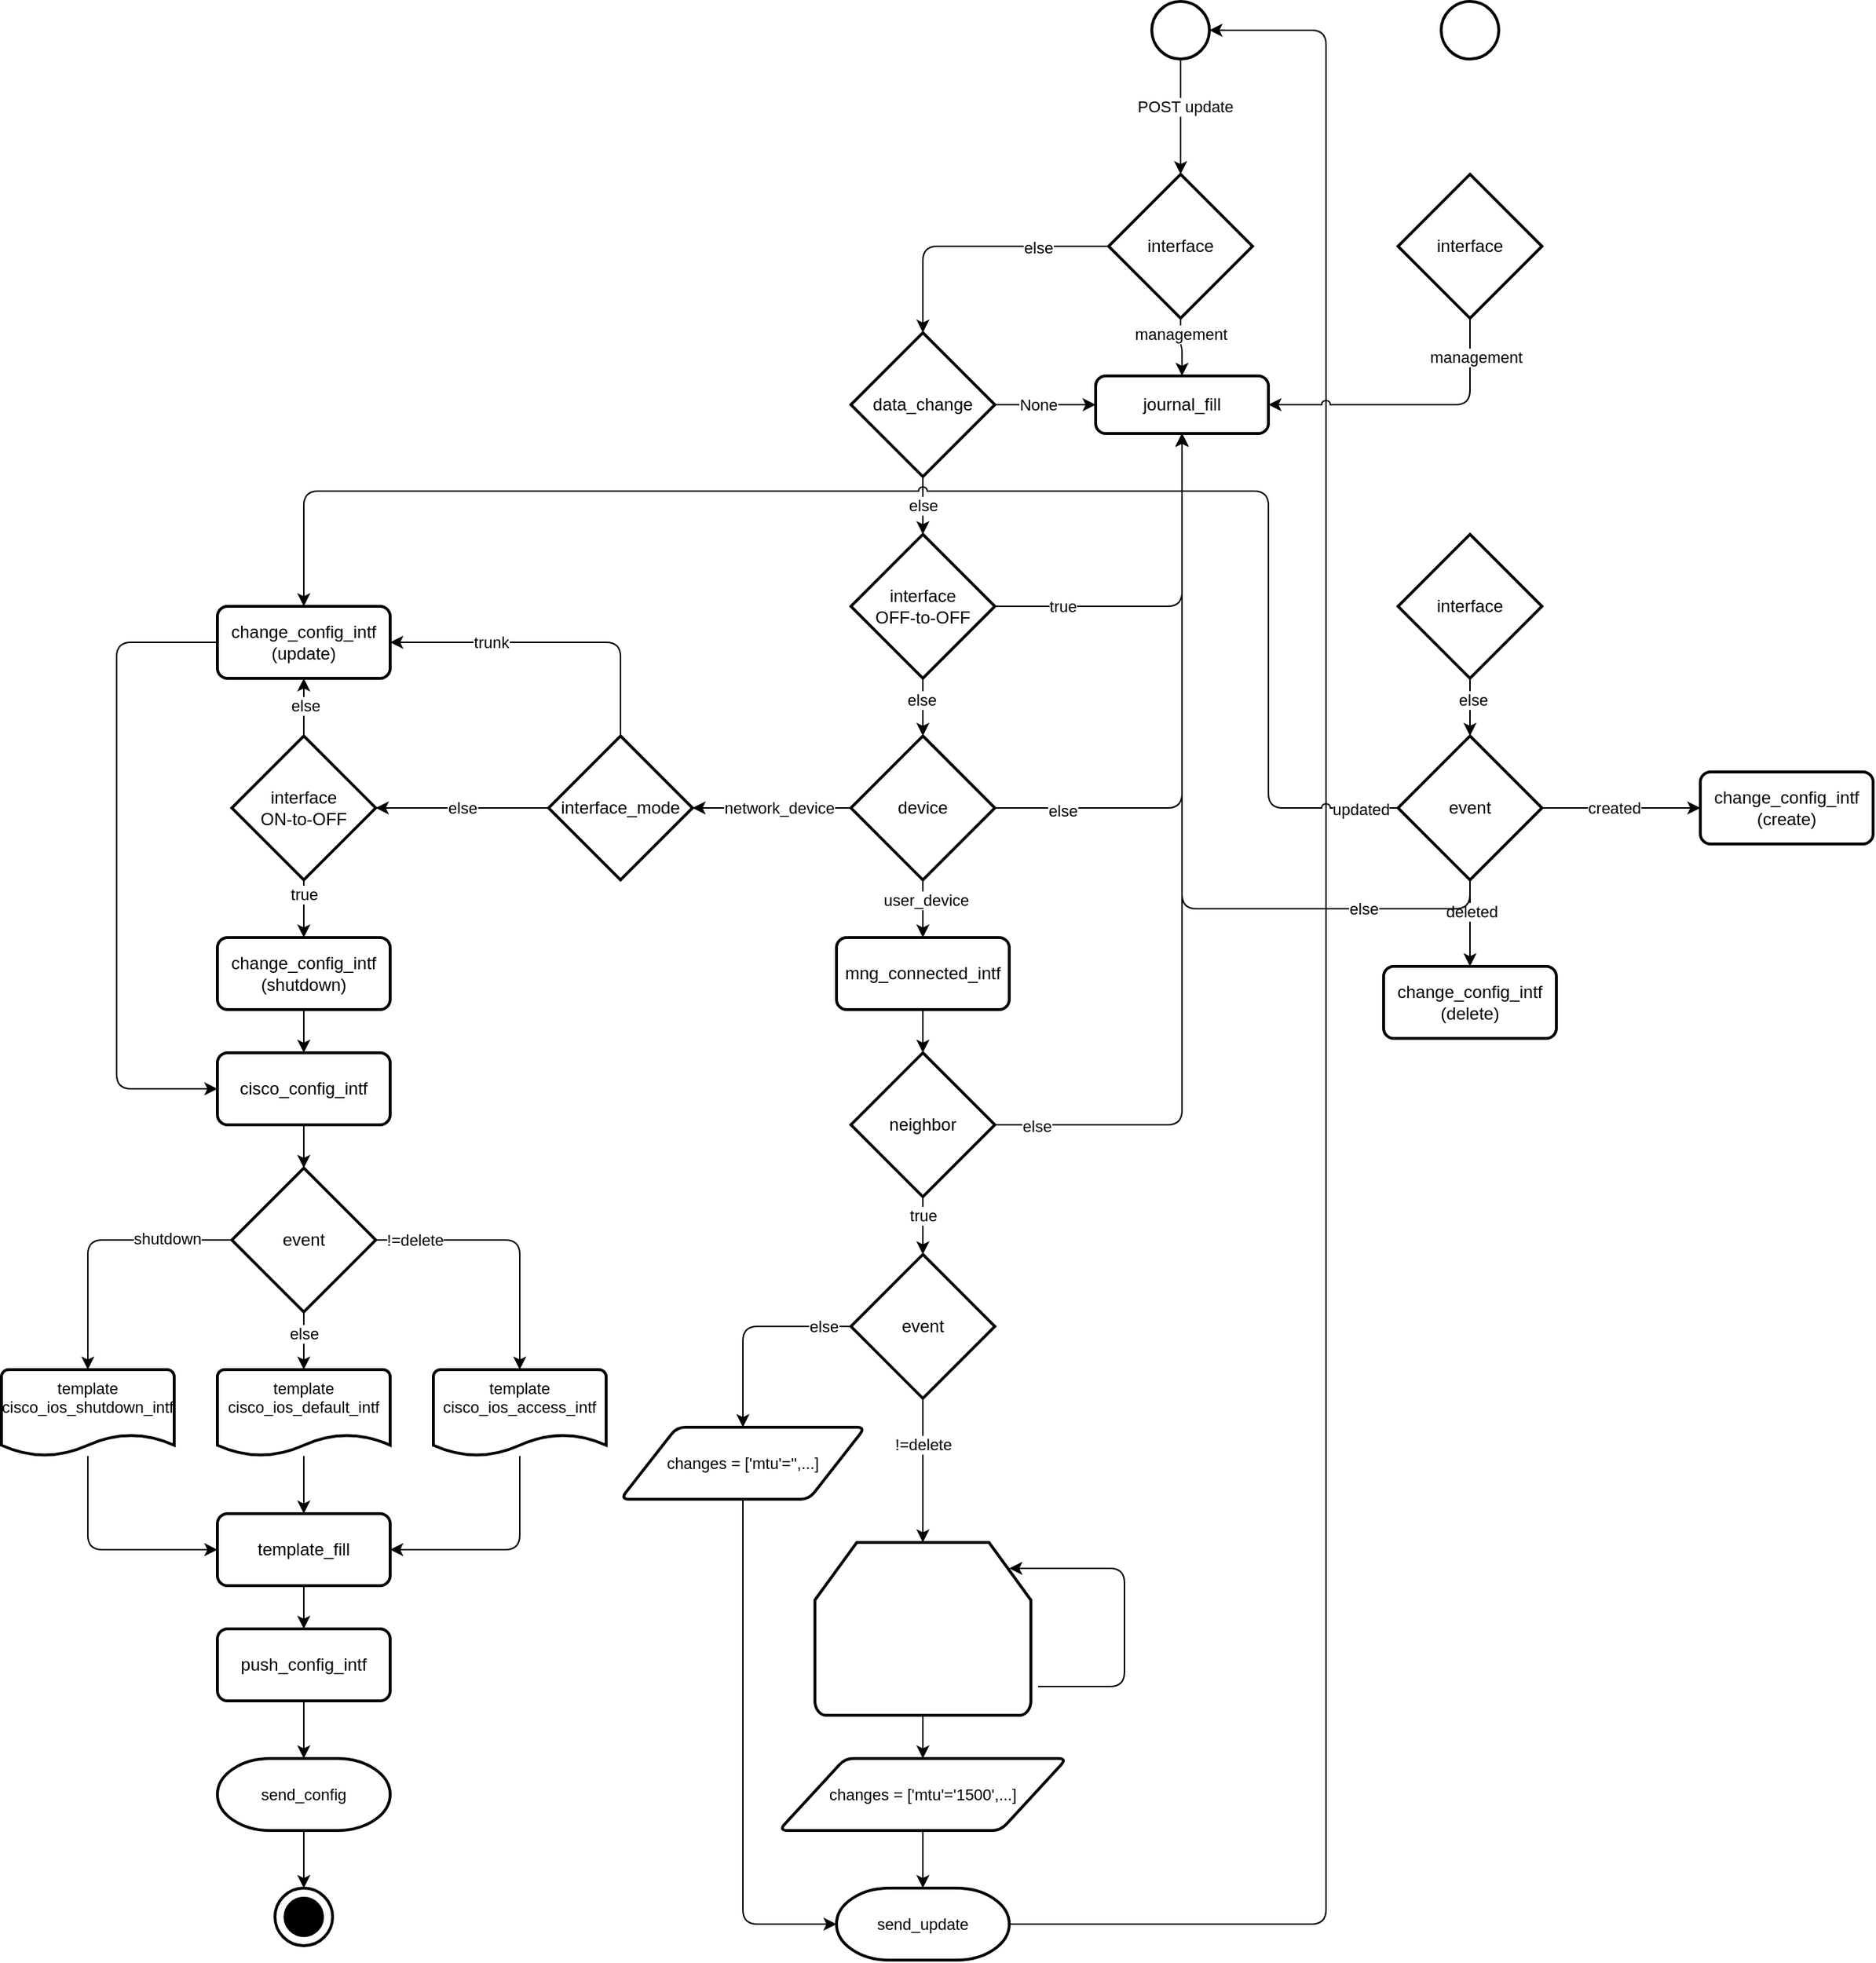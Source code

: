 <mxfile>
    <diagram id="UbTC3Ym-0fa3d36E47wJ" name="Страница 1">
        <mxGraphModel dx="1680" dy="1014" grid="1" gridSize="10" guides="1" tooltips="1" connect="1" arrows="1" fold="1" page="0" pageScale="1" pageWidth="827" pageHeight="1169" math="0" shadow="0">
            <root>
                <mxCell id="0"/>
                <mxCell id="1" parent="0"/>
                <mxCell id="106" style="edgeStyle=orthogonalEdgeStyle;shape=connector;rounded=1;html=1;entryX=0.5;entryY=0;entryDx=0;entryDy=0;labelBackgroundColor=default;strokeColor=default;fontFamily=Helvetica;fontSize=11;fontColor=default;endArrow=classic;" edge="1" parent="1" source="97" target="105">
                    <mxGeometry relative="1" as="geometry"/>
                </mxCell>
                <mxCell id="108" style="edgeStyle=orthogonalEdgeStyle;shape=connector;rounded=1;html=1;labelBackgroundColor=default;strokeColor=default;fontFamily=Helvetica;fontSize=11;fontColor=default;endArrow=classic;entryX=0.9;entryY=0.15;entryDx=0;entryDy=0;entryPerimeter=0;" edge="1" parent="1" target="97">
                    <mxGeometry relative="1" as="geometry">
                        <mxPoint x="650" y="1220" as="targetPoint"/>
                        <mxPoint x="600" y="1360" as="sourcePoint"/>
                        <Array as="points">
                            <mxPoint x="660" y="1278"/>
                        </Array>
                    </mxGeometry>
                </mxCell>
                <mxCell id="97" value="" style="strokeWidth=2;html=1;shape=mxgraph.flowchart.loop_limit;whiteSpace=wrap;fontFamily=Helvetica;fontSize=11;fontColor=default;align=center;strokeColor=default;fillColor=default;" vertex="1" parent="1">
                    <mxGeometry x="445" y="1260" width="150" height="120" as="geometry"/>
                </mxCell>
                <mxCell id="41" style="edgeStyle=orthogonalEdgeStyle;html=1;entryX=0.5;entryY=0;entryDx=0;entryDy=0;entryPerimeter=0;" parent="1" source="2" target="3" edge="1">
                    <mxGeometry relative="1" as="geometry"/>
                </mxCell>
                <mxCell id="115" value="POST update" style="edgeLabel;html=1;align=center;verticalAlign=middle;resizable=0;points=[];fontSize=11;fontFamily=Helvetica;fontColor=default;" vertex="1" connectable="0" parent="41">
                    <mxGeometry x="-0.173" y="3" relative="1" as="geometry">
                        <mxPoint as="offset"/>
                    </mxGeometry>
                </mxCell>
                <mxCell id="2" value="" style="strokeWidth=2;html=1;shape=mxgraph.flowchart.start_2;whiteSpace=wrap;" parent="1" vertex="1">
                    <mxGeometry x="679" y="190" width="40" height="40" as="geometry"/>
                </mxCell>
                <mxCell id="13" value="" style="edgeStyle=orthogonalEdgeStyle;html=1;" parent="1" source="3" target="12" edge="1">
                    <mxGeometry relative="1" as="geometry"/>
                </mxCell>
                <mxCell id="23" value="else" style="edgeLabel;html=1;align=center;verticalAlign=middle;resizable=0;points=[];" parent="13" vertex="1" connectable="0">
                    <mxGeometry x="-0.14" y="2" relative="1" as="geometry">
                        <mxPoint x="99" y="-2" as="offset"/>
                    </mxGeometry>
                </mxCell>
                <mxCell id="116" value="else" style="edgeLabel;html=1;align=center;verticalAlign=middle;resizable=0;points=[];fontSize=11;fontFamily=Helvetica;fontColor=default;" vertex="1" connectable="0" parent="13">
                    <mxGeometry x="-0.29" y="1" relative="1" as="geometry">
                        <mxPoint x="18" as="offset"/>
                    </mxGeometry>
                </mxCell>
                <mxCell id="24" style="edgeStyle=orthogonalEdgeStyle;html=1;" parent="1" source="3" target="18" edge="1">
                    <mxGeometry relative="1" as="geometry"/>
                </mxCell>
                <mxCell id="25" value="management" style="edgeLabel;html=1;align=center;verticalAlign=middle;resizable=0;points=[];" parent="24" vertex="1" connectable="0">
                    <mxGeometry x="-0.229" y="1" relative="1" as="geometry">
                        <mxPoint x="-1" y="-5" as="offset"/>
                    </mxGeometry>
                </mxCell>
                <mxCell id="3" value="interface" style="strokeWidth=2;html=1;shape=mxgraph.flowchart.decision;whiteSpace=wrap;" parent="1" vertex="1">
                    <mxGeometry x="649" y="310" width="100" height="100" as="geometry"/>
                </mxCell>
                <mxCell id="19" value="" style="edgeStyle=orthogonalEdgeStyle;html=1;entryX=0;entryY=0.5;entryDx=0;entryDy=0;" parent="1" source="12" target="18" edge="1">
                    <mxGeometry relative="1" as="geometry"/>
                </mxCell>
                <mxCell id="20" value="None" style="edgeLabel;html=1;align=center;verticalAlign=middle;resizable=0;points=[];" parent="19" vertex="1" connectable="0">
                    <mxGeometry x="-0.74" relative="1" as="geometry">
                        <mxPoint x="21" as="offset"/>
                    </mxGeometry>
                </mxCell>
                <mxCell id="45" value="else" style="edgeStyle=orthogonalEdgeStyle;html=1;entryX=0.5;entryY=0;entryDx=0;entryDy=0;entryPerimeter=0;" parent="1" source="12" target="28" edge="1">
                    <mxGeometry relative="1" as="geometry">
                        <Array as="points">
                            <mxPoint x="520" y="540"/>
                            <mxPoint x="520" y="540"/>
                        </Array>
                    </mxGeometry>
                </mxCell>
                <mxCell id="12" value="data_change" style="strokeWidth=2;html=1;shape=mxgraph.flowchart.decision;whiteSpace=wrap;fontFamily=Helvetica;fontSize=12;fontColor=default;align=center;strokeColor=default;fillColor=default;" parent="1" vertex="1">
                    <mxGeometry x="470" y="420" width="100" height="100" as="geometry"/>
                </mxCell>
                <mxCell id="51" style="edgeStyle=orthogonalEdgeStyle;html=1;" parent="1" source="15" target="21" edge="1">
                    <mxGeometry relative="1" as="geometry"/>
                </mxCell>
                <mxCell id="56" value="true" style="edgeLabel;html=1;align=center;verticalAlign=middle;resizable=0;points=[];" parent="51" vertex="1" connectable="0">
                    <mxGeometry x="0.24" y="2" relative="1" as="geometry">
                        <mxPoint x="-2" y="-15" as="offset"/>
                    </mxGeometry>
                </mxCell>
                <mxCell id="53" style="edgeStyle=orthogonalEdgeStyle;html=1;entryX=0.5;entryY=1;entryDx=0;entryDy=0;exitX=0.5;exitY=0;exitDx=0;exitDy=0;exitPerimeter=0;" parent="1" source="15" target="52" edge="1">
                    <mxGeometry relative="1" as="geometry"/>
                </mxCell>
                <mxCell id="55" value="else" style="edgeLabel;html=1;align=center;verticalAlign=middle;resizable=0;points=[];" parent="53" vertex="1" connectable="0">
                    <mxGeometry x="0.056" y="-1" relative="1" as="geometry">
                        <mxPoint as="offset"/>
                    </mxGeometry>
                </mxCell>
                <mxCell id="15" value="interface&lt;br&gt;ON-to-OFF" style="strokeWidth=2;html=1;shape=mxgraph.flowchart.decision;whiteSpace=wrap;fontFamily=Helvetica;fontSize=12;fontColor=default;align=center;strokeColor=default;fillColor=default;" parent="1" vertex="1">
                    <mxGeometry x="40" y="700" width="100" height="100" as="geometry"/>
                </mxCell>
                <mxCell id="18" value="journal_fill" style="rounded=1;whiteSpace=wrap;html=1;absoluteArcSize=1;arcSize=14;strokeWidth=2;fontFamily=Helvetica;fontSize=12;fontColor=default;align=center;strokeColor=default;fillColor=default;" parent="1" vertex="1">
                    <mxGeometry x="640" y="450" width="120" height="40" as="geometry"/>
                </mxCell>
                <mxCell id="67" style="edgeStyle=none;html=1;" edge="1" parent="1" source="21" target="66">
                    <mxGeometry relative="1" as="geometry"/>
                </mxCell>
                <mxCell id="21" value="change_config_intf&lt;br&gt;(shutdown)" style="rounded=1;whiteSpace=wrap;html=1;absoluteArcSize=1;arcSize=14;strokeWidth=2;" parent="1" vertex="1">
                    <mxGeometry x="30" y="840" width="120" height="50" as="geometry"/>
                </mxCell>
                <mxCell id="30" style="edgeStyle=orthogonalEdgeStyle;html=1;entryX=0.5;entryY=1;entryDx=0;entryDy=0;" parent="1" source="28" target="18" edge="1">
                    <mxGeometry relative="1" as="geometry"/>
                </mxCell>
                <mxCell id="31" value="true" style="edgeLabel;html=1;align=center;verticalAlign=middle;resizable=0;points=[];" parent="30" vertex="1" connectable="0">
                    <mxGeometry x="-0.625" relative="1" as="geometry">
                        <mxPoint as="offset"/>
                    </mxGeometry>
                </mxCell>
                <mxCell id="47" style="edgeStyle=orthogonalEdgeStyle;html=1;entryX=0.5;entryY=0;entryDx=0;entryDy=0;entryPerimeter=0;" parent="1" source="28" target="34" edge="1">
                    <mxGeometry relative="1" as="geometry"/>
                </mxCell>
                <mxCell id="48" value="else" style="edgeLabel;html=1;align=center;verticalAlign=middle;resizable=0;points=[];" parent="47" vertex="1" connectable="0">
                    <mxGeometry x="-0.27" y="-1" relative="1" as="geometry">
                        <mxPoint as="offset"/>
                    </mxGeometry>
                </mxCell>
                <mxCell id="28" value="interface&lt;br style=&quot;border-color: var(--border-color);&quot;&gt;OFF-to-OFF" style="strokeWidth=2;html=1;shape=mxgraph.flowchart.decision;whiteSpace=wrap;" parent="1" vertex="1">
                    <mxGeometry x="470" y="560" width="100" height="100" as="geometry"/>
                </mxCell>
                <mxCell id="49" style="edgeStyle=orthogonalEdgeStyle;html=1;" parent="1" source="34" target="61" edge="1">
                    <mxGeometry relative="1" as="geometry">
                        <mxPoint x="400" y="750" as="targetPoint"/>
                    </mxGeometry>
                </mxCell>
                <mxCell id="50" value="network_device" style="edgeLabel;html=1;align=center;verticalAlign=middle;resizable=0;points=[];" parent="49" vertex="1" connectable="0">
                    <mxGeometry x="-0.022" y="-2" relative="1" as="geometry">
                        <mxPoint x="4" y="2" as="offset"/>
                    </mxGeometry>
                </mxCell>
                <mxCell id="57" style="edgeStyle=orthogonalEdgeStyle;html=1;entryX=0.5;entryY=0;entryDx=0;entryDy=0;" parent="1" source="34" target="39" edge="1">
                    <mxGeometry relative="1" as="geometry"/>
                </mxCell>
                <mxCell id="58" value="user_device" style="edgeLabel;html=1;align=center;verticalAlign=middle;resizable=0;points=[];" parent="57" vertex="1" connectable="0">
                    <mxGeometry x="-0.3" y="2" relative="1" as="geometry">
                        <mxPoint as="offset"/>
                    </mxGeometry>
                </mxCell>
                <mxCell id="59" style="edgeStyle=orthogonalEdgeStyle;html=1;entryX=0.5;entryY=1;entryDx=0;entryDy=0;" parent="1" source="34" target="18" edge="1">
                    <mxGeometry relative="1" as="geometry"/>
                </mxCell>
                <mxCell id="60" value="else" style="edgeLabel;html=1;align=center;verticalAlign=middle;resizable=0;points=[];" parent="59" vertex="1" connectable="0">
                    <mxGeometry x="-0.759" y="-2" relative="1" as="geometry">
                        <mxPoint as="offset"/>
                    </mxGeometry>
                </mxCell>
                <mxCell id="34" value="device" style="strokeWidth=2;html=1;shape=mxgraph.flowchart.decision;whiteSpace=wrap;" parent="1" vertex="1">
                    <mxGeometry x="470" y="700" width="100" height="100" as="geometry"/>
                </mxCell>
                <mxCell id="92" style="edgeStyle=orthogonalEdgeStyle;shape=connector;rounded=1;html=1;entryX=0.5;entryY=0;entryDx=0;entryDy=0;entryPerimeter=0;labelBackgroundColor=default;strokeColor=default;fontFamily=Helvetica;fontSize=11;fontColor=default;endArrow=classic;" edge="1" parent="1" source="39" target="91">
                    <mxGeometry relative="1" as="geometry"/>
                </mxCell>
                <mxCell id="39" value="mng_connected_intf" style="rounded=1;whiteSpace=wrap;html=1;absoluteArcSize=1;arcSize=14;strokeWidth=2;" parent="1" vertex="1">
                    <mxGeometry x="460" y="840" width="120" height="50" as="geometry"/>
                </mxCell>
                <mxCell id="117" style="edgeStyle=orthogonalEdgeStyle;shape=connector;rounded=1;html=1;entryX=0;entryY=0.5;entryDx=0;entryDy=0;labelBackgroundColor=default;strokeColor=default;fontFamily=Helvetica;fontSize=11;fontColor=default;endArrow=classic;exitX=0;exitY=0.5;exitDx=0;exitDy=0;" edge="1" parent="1" source="52" target="66">
                    <mxGeometry relative="1" as="geometry">
                        <Array as="points">
                            <mxPoint x="-40" y="635"/>
                            <mxPoint x="-40" y="945"/>
                        </Array>
                    </mxGeometry>
                </mxCell>
                <mxCell id="52" value="change_config_intf&lt;br&gt;(update)" style="rounded=1;whiteSpace=wrap;html=1;absoluteArcSize=1;arcSize=14;strokeWidth=2;" parent="1" vertex="1">
                    <mxGeometry x="30" y="610" width="120" height="50" as="geometry"/>
                </mxCell>
                <mxCell id="62" style="edgeStyle=orthogonalEdgeStyle;html=1;entryX=1;entryY=0.5;entryDx=0;entryDy=0;entryPerimeter=0;" parent="1" source="61" target="15" edge="1">
                    <mxGeometry relative="1" as="geometry"/>
                </mxCell>
                <mxCell id="63" value="else" style="edgeLabel;html=1;align=center;verticalAlign=middle;resizable=0;points=[];" parent="62" vertex="1" connectable="0">
                    <mxGeometry x="0.217" y="2" relative="1" as="geometry">
                        <mxPoint x="13" y="-2" as="offset"/>
                    </mxGeometry>
                </mxCell>
                <mxCell id="64" style="edgeStyle=orthogonalEdgeStyle;html=1;entryX=1;entryY=0.5;entryDx=0;entryDy=0;exitX=0.5;exitY=0;exitDx=0;exitDy=0;exitPerimeter=0;" parent="1" source="61" target="52" edge="1">
                    <mxGeometry relative="1" as="geometry"/>
                </mxCell>
                <mxCell id="65" value="trunk" style="edgeLabel;html=1;align=center;verticalAlign=middle;resizable=0;points=[];" parent="64" vertex="1" connectable="0">
                    <mxGeometry x="0.546" y="3" relative="1" as="geometry">
                        <mxPoint x="19" y="-3" as="offset"/>
                    </mxGeometry>
                </mxCell>
                <mxCell id="61" value="interface_mode" style="strokeWidth=2;html=1;shape=mxgraph.flowchart.decision;whiteSpace=wrap;" parent="1" vertex="1">
                    <mxGeometry x="260" y="700" width="100" height="100" as="geometry"/>
                </mxCell>
                <mxCell id="90" style="edgeStyle=orthogonalEdgeStyle;shape=connector;rounded=1;html=1;entryX=0.5;entryY=0;entryDx=0;entryDy=0;entryPerimeter=0;labelBackgroundColor=default;strokeColor=default;fontFamily=Helvetica;fontSize=11;fontColor=default;endArrow=classic;" edge="1" parent="1" source="66" target="70">
                    <mxGeometry relative="1" as="geometry"/>
                </mxCell>
                <mxCell id="66" value="cisco_config_intf" style="rounded=1;whiteSpace=wrap;html=1;absoluteArcSize=1;arcSize=14;strokeWidth=2;" vertex="1" parent="1">
                    <mxGeometry x="30" y="920" width="120" height="50" as="geometry"/>
                </mxCell>
                <mxCell id="113" style="edgeStyle=orthogonalEdgeStyle;shape=connector;rounded=1;html=1;entryX=0.5;entryY=0;entryDx=0;entryDy=0;entryPerimeter=0;labelBackgroundColor=default;strokeColor=default;fontFamily=Helvetica;fontSize=11;fontColor=default;endArrow=classic;" edge="1" parent="1" source="68" target="112">
                    <mxGeometry relative="1" as="geometry"/>
                </mxCell>
                <mxCell id="68" value="push_config_intf" style="rounded=1;whiteSpace=wrap;html=1;absoluteArcSize=1;arcSize=14;strokeWidth=2;" vertex="1" parent="1">
                    <mxGeometry x="30" y="1320" width="120" height="50" as="geometry"/>
                </mxCell>
                <mxCell id="75" style="edgeStyle=orthogonalEdgeStyle;shape=connector;rounded=1;html=1;labelBackgroundColor=default;strokeColor=default;fontFamily=Helvetica;fontSize=11;fontColor=default;endArrow=classic;" edge="1" parent="1" source="70" target="77">
                    <mxGeometry relative="1" as="geometry"/>
                </mxCell>
                <mxCell id="76" value="shutdown" style="edgeLabel;html=1;align=center;verticalAlign=middle;resizable=0;points=[];fontSize=11;fontFamily=Helvetica;fontColor=default;" vertex="1" connectable="0" parent="75">
                    <mxGeometry x="-0.528" y="-1" relative="1" as="geometry">
                        <mxPoint as="offset"/>
                    </mxGeometry>
                </mxCell>
                <mxCell id="81" style="edgeStyle=orthogonalEdgeStyle;shape=connector;rounded=1;html=1;entryX=0.5;entryY=0;entryDx=0;entryDy=0;entryPerimeter=0;labelBackgroundColor=default;strokeColor=default;fontFamily=Helvetica;fontSize=11;fontColor=default;endArrow=classic;" edge="1" parent="1" source="70" target="80">
                    <mxGeometry relative="1" as="geometry"/>
                </mxCell>
                <mxCell id="88" value="else" style="edgeLabel;html=1;align=center;verticalAlign=middle;resizable=0;points=[];fontSize=11;fontFamily=Helvetica;fontColor=default;" vertex="1" connectable="0" parent="81">
                    <mxGeometry x="-0.25" y="3" relative="1" as="geometry">
                        <mxPoint x="-3" as="offset"/>
                    </mxGeometry>
                </mxCell>
                <mxCell id="82" style="edgeStyle=orthogonalEdgeStyle;shape=connector;rounded=1;html=1;labelBackgroundColor=default;strokeColor=default;fontFamily=Helvetica;fontSize=11;fontColor=default;endArrow=classic;" edge="1" parent="1" source="70" target="79">
                    <mxGeometry relative="1" as="geometry"/>
                </mxCell>
                <mxCell id="87" value="!=delete" style="edgeLabel;html=1;align=center;verticalAlign=middle;resizable=0;points=[];fontSize=11;fontFamily=Helvetica;fontColor=default;" vertex="1" connectable="0" parent="82">
                    <mxGeometry x="-0.716" y="-1" relative="1" as="geometry">
                        <mxPoint y="-1" as="offset"/>
                    </mxGeometry>
                </mxCell>
                <mxCell id="70" value="event" style="strokeWidth=2;html=1;shape=mxgraph.flowchart.decision;whiteSpace=wrap;fontFamily=Helvetica;fontSize=12;fontColor=default;align=center;strokeColor=default;fillColor=default;" vertex="1" parent="1">
                    <mxGeometry x="40" y="1000" width="100" height="100" as="geometry"/>
                </mxCell>
                <mxCell id="89" style="edgeStyle=orthogonalEdgeStyle;shape=connector;rounded=1;html=1;entryX=0.5;entryY=0;entryDx=0;entryDy=0;labelBackgroundColor=default;strokeColor=default;fontFamily=Helvetica;fontSize=11;fontColor=default;endArrow=classic;" edge="1" parent="1" source="73" target="68">
                    <mxGeometry relative="1" as="geometry"/>
                </mxCell>
                <mxCell id="73" value="template_fill" style="rounded=1;whiteSpace=wrap;html=1;absoluteArcSize=1;arcSize=14;strokeWidth=2;" vertex="1" parent="1">
                    <mxGeometry x="30" y="1240" width="120" height="50" as="geometry"/>
                </mxCell>
                <mxCell id="86" style="edgeStyle=orthogonalEdgeStyle;shape=connector;rounded=1;html=1;entryX=0;entryY=0.5;entryDx=0;entryDy=0;labelBackgroundColor=default;strokeColor=default;fontFamily=Helvetica;fontSize=11;fontColor=default;endArrow=classic;exitX=0.5;exitY=1;exitDx=0;exitDy=0;exitPerimeter=0;" edge="1" parent="1" source="77" target="73">
                    <mxGeometry relative="1" as="geometry"/>
                </mxCell>
                <mxCell id="77" value="template&lt;br&gt;cisco_ios_shutdown_intf" style="strokeWidth=2;html=1;shape=mxgraph.flowchart.document2;whiteSpace=wrap;size=0.25;fontFamily=Helvetica;fontSize=11;fontColor=default;align=center;verticalAlign=top;" vertex="1" parent="1">
                    <mxGeometry x="-120" y="1140" width="120" height="60" as="geometry"/>
                </mxCell>
                <mxCell id="85" style="edgeStyle=orthogonalEdgeStyle;shape=connector;rounded=1;html=1;entryX=1;entryY=0.5;entryDx=0;entryDy=0;labelBackgroundColor=default;strokeColor=default;fontFamily=Helvetica;fontSize=11;fontColor=default;endArrow=classic;exitX=0.5;exitY=1;exitDx=0;exitDy=0;exitPerimeter=0;" edge="1" parent="1" source="79" target="73">
                    <mxGeometry relative="1" as="geometry"/>
                </mxCell>
                <mxCell id="79" value="template&lt;br&gt;cisco_ios_access_intf" style="strokeWidth=2;html=1;shape=mxgraph.flowchart.document2;whiteSpace=wrap;size=0.25;fontFamily=Helvetica;fontSize=11;fontColor=default;align=center;verticalAlign=top;" vertex="1" parent="1">
                    <mxGeometry x="180" y="1140" width="120" height="60" as="geometry"/>
                </mxCell>
                <mxCell id="83" style="edgeStyle=orthogonalEdgeStyle;shape=connector;rounded=1;html=1;entryX=0.5;entryY=0;entryDx=0;entryDy=0;labelBackgroundColor=default;strokeColor=default;fontFamily=Helvetica;fontSize=11;fontColor=default;endArrow=classic;" edge="1" parent="1" source="80" target="73">
                    <mxGeometry relative="1" as="geometry"/>
                </mxCell>
                <mxCell id="80" value="template&lt;br&gt;cisco_ios_default_intf" style="strokeWidth=2;html=1;shape=mxgraph.flowchart.document2;whiteSpace=wrap;size=0.25;fontFamily=Helvetica;fontSize=11;fontColor=default;align=center;verticalAlign=top;" vertex="1" parent="1">
                    <mxGeometry x="30" y="1140" width="120" height="60" as="geometry"/>
                </mxCell>
                <mxCell id="93" style="edgeStyle=orthogonalEdgeStyle;shape=connector;rounded=1;html=1;labelBackgroundColor=default;strokeColor=default;fontFamily=Helvetica;fontSize=11;fontColor=default;endArrow=classic;entryX=0.5;entryY=1;entryDx=0;entryDy=0;" edge="1" parent="1" source="91" target="18">
                    <mxGeometry relative="1" as="geometry">
                        <mxPoint x="690" y="500.0" as="targetPoint"/>
                    </mxGeometry>
                </mxCell>
                <mxCell id="94" value="else" style="edgeLabel;html=1;align=center;verticalAlign=middle;resizable=0;points=[];fontSize=11;fontFamily=Helvetica;fontColor=default;" vertex="1" connectable="0" parent="93">
                    <mxGeometry x="-0.906" y="-1" relative="1" as="geometry">
                        <mxPoint as="offset"/>
                    </mxGeometry>
                </mxCell>
                <mxCell id="96" style="edgeStyle=orthogonalEdgeStyle;shape=connector;rounded=1;html=1;labelBackgroundColor=default;strokeColor=default;fontFamily=Helvetica;fontSize=11;fontColor=default;endArrow=classic;entryX=0.5;entryY=0;entryDx=0;entryDy=0;entryPerimeter=0;" edge="1" parent="1" source="91" target="95">
                    <mxGeometry relative="1" as="geometry">
                        <mxPoint x="520" y="1060" as="targetPoint"/>
                    </mxGeometry>
                </mxCell>
                <mxCell id="114" value="true" style="edgeLabel;html=1;align=center;verticalAlign=middle;resizable=0;points=[];fontSize=11;fontFamily=Helvetica;fontColor=default;" vertex="1" connectable="0" parent="96">
                    <mxGeometry x="-0.347" relative="1" as="geometry">
                        <mxPoint as="offset"/>
                    </mxGeometry>
                </mxCell>
                <mxCell id="91" value="neighbor" style="strokeWidth=2;html=1;shape=mxgraph.flowchart.decision;whiteSpace=wrap;fontFamily=Helvetica;fontSize=12;fontColor=default;align=center;strokeColor=default;fillColor=default;" vertex="1" parent="1">
                    <mxGeometry x="470" y="920" width="100" height="100" as="geometry"/>
                </mxCell>
                <mxCell id="101" style="edgeStyle=orthogonalEdgeStyle;shape=connector;rounded=1;html=1;labelBackgroundColor=default;strokeColor=default;fontFamily=Helvetica;fontSize=11;fontColor=default;endArrow=classic;exitX=0;exitY=0.5;exitDx=0;exitDy=0;exitPerimeter=0;" edge="1" parent="1" source="95" target="100">
                    <mxGeometry relative="1" as="geometry"/>
                </mxCell>
                <mxCell id="102" value="else" style="edgeLabel;html=1;align=center;verticalAlign=middle;resizable=0;points=[];fontSize=11;fontFamily=Helvetica;fontColor=default;" vertex="1" connectable="0" parent="101">
                    <mxGeometry x="-0.734" relative="1" as="geometry">
                        <mxPoint as="offset"/>
                    </mxGeometry>
                </mxCell>
                <mxCell id="103" style="edgeStyle=orthogonalEdgeStyle;shape=connector;rounded=1;html=1;entryX=0.5;entryY=0;entryDx=0;entryDy=0;entryPerimeter=0;labelBackgroundColor=default;strokeColor=default;fontFamily=Helvetica;fontSize=11;fontColor=default;endArrow=classic;" edge="1" parent="1" source="95" target="97">
                    <mxGeometry relative="1" as="geometry"/>
                </mxCell>
                <mxCell id="104" value="!=delete" style="edgeLabel;html=1;align=center;verticalAlign=middle;resizable=0;points=[];fontSize=11;fontFamily=Helvetica;fontColor=default;" vertex="1" connectable="0" parent="103">
                    <mxGeometry x="-0.36" relative="1" as="geometry">
                        <mxPoint as="offset"/>
                    </mxGeometry>
                </mxCell>
                <mxCell id="95" value="event" style="strokeWidth=2;html=1;shape=mxgraph.flowchart.decision;whiteSpace=wrap;fontFamily=Helvetica;fontSize=12;fontColor=default;align=center;strokeColor=default;fillColor=default;" vertex="1" parent="1">
                    <mxGeometry x="470" y="1060" width="100" height="100" as="geometry"/>
                </mxCell>
                <mxCell id="110" style="edgeStyle=orthogonalEdgeStyle;shape=connector;rounded=1;html=1;labelBackgroundColor=default;strokeColor=default;fontFamily=Helvetica;fontSize=11;fontColor=default;endArrow=classic;entryX=0;entryY=0.5;entryDx=0;entryDy=0;entryPerimeter=0;" edge="1" parent="1" source="100" target="109">
                    <mxGeometry relative="1" as="geometry"/>
                </mxCell>
                <mxCell id="100" value="changes = ['mtu'='',...]" style="shape=parallelogram;html=1;strokeWidth=2;perimeter=parallelogramPerimeter;whiteSpace=wrap;rounded=1;arcSize=12;size=0.23;fontFamily=Helvetica;fontSize=11;fontColor=default;" vertex="1" parent="1">
                    <mxGeometry x="310" y="1180" width="170" height="50" as="geometry"/>
                </mxCell>
                <mxCell id="111" style="edgeStyle=orthogonalEdgeStyle;shape=connector;rounded=1;html=1;entryX=0.5;entryY=0;entryDx=0;entryDy=0;entryPerimeter=0;labelBackgroundColor=default;strokeColor=default;fontFamily=Helvetica;fontSize=11;fontColor=default;endArrow=classic;" edge="1" parent="1" source="105" target="109">
                    <mxGeometry relative="1" as="geometry"/>
                </mxCell>
                <mxCell id="105" value="changes = ['mtu'='1500',...]" style="shape=parallelogram;html=1;strokeWidth=2;perimeter=parallelogramPerimeter;whiteSpace=wrap;rounded=1;arcSize=12;size=0.23;fontFamily=Helvetica;fontSize=11;fontColor=default;" vertex="1" parent="1">
                    <mxGeometry x="420" y="1410" width="200" height="50" as="geometry"/>
                </mxCell>
                <mxCell id="119" style="edgeStyle=orthogonalEdgeStyle;shape=connector;rounded=1;html=1;entryX=1;entryY=0.5;entryDx=0;entryDy=0;entryPerimeter=0;labelBackgroundColor=default;strokeColor=default;fontFamily=Helvetica;fontSize=11;fontColor=default;endArrow=classic;" edge="1" parent="1" source="109" target="2">
                    <mxGeometry relative="1" as="geometry">
                        <Array as="points">
                            <mxPoint x="800" y="1525"/>
                            <mxPoint x="800" y="210"/>
                        </Array>
                    </mxGeometry>
                </mxCell>
                <mxCell id="109" value="send_update" style="strokeWidth=2;html=1;shape=mxgraph.flowchart.terminator;whiteSpace=wrap;fontFamily=Helvetica;fontSize=11;fontColor=default;" vertex="1" parent="1">
                    <mxGeometry x="460" y="1500" width="120" height="50" as="geometry"/>
                </mxCell>
                <mxCell id="124" style="edgeStyle=orthogonalEdgeStyle;shape=connector;rounded=1;html=1;labelBackgroundColor=default;strokeColor=default;fontFamily=Helvetica;fontSize=11;fontColor=default;endArrow=classic;" edge="1" parent="1" source="112">
                    <mxGeometry relative="1" as="geometry">
                        <mxPoint x="90" y="1500" as="targetPoint"/>
                    </mxGeometry>
                </mxCell>
                <mxCell id="112" value="send_config" style="strokeWidth=2;html=1;shape=mxgraph.flowchart.terminator;whiteSpace=wrap;fontFamily=Helvetica;fontSize=11;fontColor=default;" vertex="1" parent="1">
                    <mxGeometry x="30" y="1410" width="120" height="50" as="geometry"/>
                </mxCell>
                <mxCell id="122" value="" style="group" vertex="1" connectable="0" parent="1">
                    <mxGeometry x="70" y="1500" width="40" height="40" as="geometry"/>
                </mxCell>
                <mxCell id="120" value="" style="strokeWidth=2;html=1;shape=mxgraph.flowchart.start_2;whiteSpace=wrap;fontFamily=Helvetica;fontSize=11;fontColor=default;" vertex="1" parent="122">
                    <mxGeometry width="40" height="40" as="geometry"/>
                </mxCell>
                <mxCell id="121" value="" style="strokeWidth=2;html=1;shape=mxgraph.flowchart.start_2;whiteSpace=wrap;fontFamily=Helvetica;fontSize=11;fontColor=default;fillColor=#000000;" vertex="1" parent="122">
                    <mxGeometry x="7" y="7" width="26" height="26" as="geometry"/>
                </mxCell>
                <mxCell id="125" value="" style="strokeWidth=2;html=1;shape=mxgraph.flowchart.start_2;whiteSpace=wrap;" vertex="1" parent="1">
                    <mxGeometry x="880" y="190" width="40" height="40" as="geometry"/>
                </mxCell>
                <mxCell id="127" style="edgeStyle=orthogonalEdgeStyle;shape=connector;rounded=1;html=1;entryX=1;entryY=0.5;entryDx=0;entryDy=0;labelBackgroundColor=default;strokeColor=default;fontFamily=Helvetica;fontSize=11;fontColor=default;endArrow=classic;exitX=0.5;exitY=1;exitDx=0;exitDy=0;exitPerimeter=0;jumpStyle=arc;" edge="1" parent="1" source="126" target="18">
                    <mxGeometry relative="1" as="geometry"/>
                </mxCell>
                <mxCell id="128" value="management" style="edgeLabel;html=1;align=center;verticalAlign=middle;resizable=0;points=[];fontSize=11;fontFamily=Helvetica;fontColor=default;" vertex="1" connectable="0" parent="127">
                    <mxGeometry x="-0.737" y="4" relative="1" as="geometry">
                        <mxPoint as="offset"/>
                    </mxGeometry>
                </mxCell>
                <mxCell id="126" value="interface" style="strokeWidth=2;html=1;shape=mxgraph.flowchart.decision;whiteSpace=wrap;" vertex="1" parent="1">
                    <mxGeometry x="850" y="310" width="100" height="100" as="geometry"/>
                </mxCell>
                <mxCell id="137" style="edgeStyle=orthogonalEdgeStyle;shape=connector;rounded=1;html=1;labelBackgroundColor=default;strokeColor=default;fontFamily=Helvetica;fontSize=11;fontColor=default;endArrow=classic;" edge="1" parent="1" source="129" target="130">
                    <mxGeometry relative="1" as="geometry"/>
                </mxCell>
                <mxCell id="138" value="else" style="edgeLabel;html=1;align=center;verticalAlign=middle;resizable=0;points=[];fontSize=11;fontFamily=Helvetica;fontColor=default;" vertex="1" connectable="0" parent="137">
                    <mxGeometry x="-0.25" y="2" relative="1" as="geometry">
                        <mxPoint as="offset"/>
                    </mxGeometry>
                </mxCell>
                <mxCell id="129" value="interface" style="strokeWidth=2;html=1;shape=mxgraph.flowchart.decision;whiteSpace=wrap;" vertex="1" parent="1">
                    <mxGeometry x="850" y="560" width="100" height="100" as="geometry"/>
                </mxCell>
                <mxCell id="135" style="edgeStyle=orthogonalEdgeStyle;shape=connector;rounded=1;html=1;entryX=0;entryY=0.5;entryDx=0;entryDy=0;labelBackgroundColor=default;strokeColor=default;fontFamily=Helvetica;fontSize=11;fontColor=default;endArrow=classic;" edge="1" parent="1" source="130" target="133">
                    <mxGeometry relative="1" as="geometry"/>
                </mxCell>
                <mxCell id="136" value="created" style="edgeLabel;html=1;align=center;verticalAlign=middle;resizable=0;points=[];fontSize=11;fontFamily=Helvetica;fontColor=default;" vertex="1" connectable="0" parent="135">
                    <mxGeometry x="-0.19" y="-3" relative="1" as="geometry">
                        <mxPoint x="5" y="-3" as="offset"/>
                    </mxGeometry>
                </mxCell>
                <mxCell id="139" style="edgeStyle=orthogonalEdgeStyle;shape=connector;rounded=1;html=1;entryX=0.5;entryY=0;entryDx=0;entryDy=0;labelBackgroundColor=default;strokeColor=default;fontFamily=Helvetica;fontSize=11;fontColor=default;endArrow=classic;jumpStyle=arc;" edge="1" parent="1" source="130" target="52">
                    <mxGeometry relative="1" as="geometry">
                        <Array as="points">
                            <mxPoint x="760" y="750"/>
                            <mxPoint x="760" y="530"/>
                            <mxPoint x="90" y="530"/>
                        </Array>
                    </mxGeometry>
                </mxCell>
                <mxCell id="140" value="updated" style="edgeLabel;html=1;align=center;verticalAlign=middle;resizable=0;points=[];fontSize=11;fontFamily=Helvetica;fontColor=default;" vertex="1" connectable="0" parent="139">
                    <mxGeometry x="-0.951" y="1" relative="1" as="geometry">
                        <mxPoint as="offset"/>
                    </mxGeometry>
                </mxCell>
                <mxCell id="143" style="edgeStyle=orthogonalEdgeStyle;shape=connector;rounded=1;html=1;entryX=0.5;entryY=0;entryDx=0;entryDy=0;labelBackgroundColor=default;strokeColor=default;fontFamily=Helvetica;fontSize=11;fontColor=default;endArrow=classic;exitX=0.5;exitY=1;exitDx=0;exitDy=0;exitPerimeter=0;" edge="1" parent="1" source="130" target="141">
                    <mxGeometry relative="1" as="geometry"/>
                </mxCell>
                <mxCell id="144" value="deleted" style="edgeLabel;html=1;align=center;verticalAlign=middle;resizable=0;points=[];fontSize=11;fontFamily=Helvetica;fontColor=default;" vertex="1" connectable="0" parent="143">
                    <mxGeometry x="-0.265" y="1" relative="1" as="geometry">
                        <mxPoint as="offset"/>
                    </mxGeometry>
                </mxCell>
                <mxCell id="145" style="edgeStyle=orthogonalEdgeStyle;shape=connector;rounded=1;html=1;entryX=0.5;entryY=1;entryDx=0;entryDy=0;labelBackgroundColor=default;strokeColor=default;fontFamily=Helvetica;fontSize=11;fontColor=default;endArrow=classic;exitX=0.5;exitY=1;exitDx=0;exitDy=0;exitPerimeter=0;" edge="1" parent="1" source="130" target="18">
                    <mxGeometry relative="1" as="geometry">
                        <Array as="points">
                            <mxPoint x="900" y="820"/>
                            <mxPoint x="700" y="820"/>
                        </Array>
                    </mxGeometry>
                </mxCell>
                <mxCell id="146" value="else" style="edgeLabel;html=1;align=center;verticalAlign=middle;resizable=0;points=[];fontSize=11;fontFamily=Helvetica;fontColor=default;" vertex="1" connectable="0" parent="145">
                    <mxGeometry x="-0.658" relative="1" as="geometry">
                        <mxPoint as="offset"/>
                    </mxGeometry>
                </mxCell>
                <mxCell id="130" value="event" style="strokeWidth=2;html=1;shape=mxgraph.flowchart.decision;whiteSpace=wrap;" vertex="1" parent="1">
                    <mxGeometry x="850" y="700" width="100" height="100" as="geometry"/>
                </mxCell>
                <mxCell id="133" value="change_config_intf&lt;br&gt;(create)" style="rounded=1;whiteSpace=wrap;html=1;absoluteArcSize=1;arcSize=14;strokeWidth=2;" vertex="1" parent="1">
                    <mxGeometry x="1060" y="725" width="120" height="50" as="geometry"/>
                </mxCell>
                <mxCell id="141" value="change_config_intf&lt;br&gt;(delete)" style="rounded=1;whiteSpace=wrap;html=1;absoluteArcSize=1;arcSize=14;strokeWidth=2;" vertex="1" parent="1">
                    <mxGeometry x="840" y="860" width="120" height="50" as="geometry"/>
                </mxCell>
            </root>
        </mxGraphModel>
    </diagram>
</mxfile>